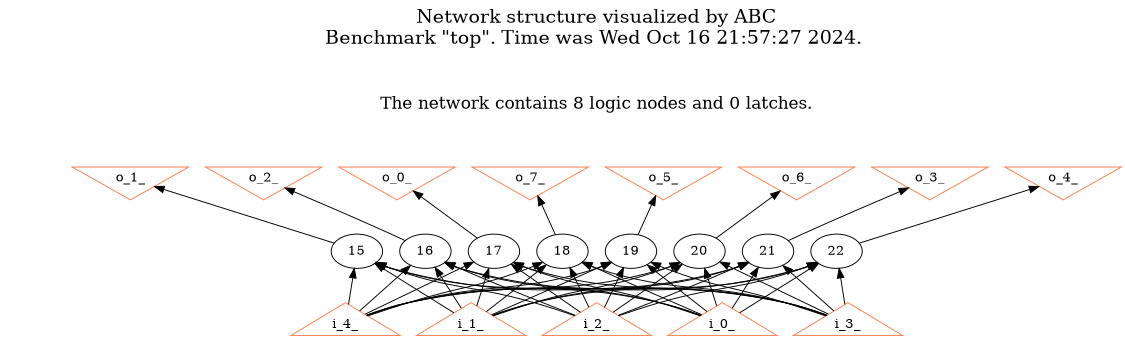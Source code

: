 # Network structure generated by ABC

digraph network {
size = "7.5,10";
center = true;
edge [dir = back];

{
  node [shape = plaintext];
  edge [style = invis];
  LevelTitle1 [label=""];
  LevelTitle2 [label=""];
  Level2 [label = ""];
  Level1 [label = ""];
  Level0 [label = ""];
  LevelTitle1 ->  LevelTitle2 ->  Level2 ->  Level1 ->  Level0;
}

{
  rank = same;
  LevelTitle1;
  title1 [shape=plaintext,
          fontsize=20,
          fontname = "Times-Roman",
          label="Network structure visualized by ABC\nBenchmark \"top\". Time was Wed Oct 16 21:57:27 2024. "
         ];
}

{
  rank = same;
  LevelTitle2;
  title2 [shape=plaintext,
          fontsize=18,
          fontname = "Times-Roman",
          label="The network contains 8 logic nodes and 0 latches.\n"
         ];
}

{
  rank = same;
  Level2;
  Node6 [label = "o_1_", shape = invtriangle, color = coral, fillcolor = coral];
  Node7 [label = "o_2_", shape = invtriangle, color = coral, fillcolor = coral];
  Node8 [label = "o_0_", shape = invtriangle, color = coral, fillcolor = coral];
  Node9 [label = "o_7_", shape = invtriangle, color = coral, fillcolor = coral];
  Node10 [label = "o_5_", shape = invtriangle, color = coral, fillcolor = coral];
  Node11 [label = "o_6_", shape = invtriangle, color = coral, fillcolor = coral];
  Node12 [label = "o_3_", shape = invtriangle, color = coral, fillcolor = coral];
  Node13 [label = "o_4_", shape = invtriangle, color = coral, fillcolor = coral];
}

{
  rank = same;
  Level1;
  Node15 [label = "15\n", shape = ellipse];
  Node16 [label = "16\n", shape = ellipse];
  Node17 [label = "17\n", shape = ellipse];
  Node18 [label = "18\n", shape = ellipse];
  Node19 [label = "19\n", shape = ellipse];
  Node20 [label = "20\n", shape = ellipse];
  Node21 [label = "21\n", shape = ellipse];
  Node22 [label = "22\n", shape = ellipse];
}

{
  rank = same;
  Level0;
  Node1 [label = "i_3_", shape = triangle, color = coral, fillcolor = coral];
  Node2 [label = "i_4_", shape = triangle, color = coral, fillcolor = coral];
  Node3 [label = "i_1_", shape = triangle, color = coral, fillcolor = coral];
  Node4 [label = "i_2_", shape = triangle, color = coral, fillcolor = coral];
  Node5 [label = "i_0_", shape = triangle, color = coral, fillcolor = coral];
}

title1 -> title2 [style = invis];
title2 -> Node6 [style = invis];
title2 -> Node7 [style = invis];
title2 -> Node8 [style = invis];
title2 -> Node9 [style = invis];
title2 -> Node10 [style = invis];
title2 -> Node11 [style = invis];
title2 -> Node12 [style = invis];
title2 -> Node13 [style = invis];
Node6 -> Node7 [style = invis];
Node7 -> Node8 [style = invis];
Node8 -> Node9 [style = invis];
Node9 -> Node10 [style = invis];
Node10 -> Node11 [style = invis];
Node11 -> Node12 [style = invis];
Node12 -> Node13 [style = invis];
Node6 -> Node15 [style = solid];
Node7 -> Node16 [style = solid];
Node8 -> Node17 [style = solid];
Node9 -> Node18 [style = solid];
Node10 -> Node19 [style = solid];
Node11 -> Node20 [style = solid];
Node12 -> Node21 [style = solid];
Node13 -> Node22 [style = solid];
Node15 -> Node1 [style = solid];
Node15 -> Node2 [style = solid];
Node15 -> Node3 [style = solid];
Node15 -> Node4 [style = solid];
Node15 -> Node5 [style = solid];
Node16 -> Node1 [style = solid];
Node16 -> Node2 [style = solid];
Node16 -> Node3 [style = solid];
Node16 -> Node4 [style = solid];
Node16 -> Node5 [style = solid];
Node17 -> Node1 [style = solid];
Node17 -> Node2 [style = solid];
Node17 -> Node3 [style = solid];
Node17 -> Node4 [style = solid];
Node17 -> Node5 [style = solid];
Node18 -> Node1 [style = solid];
Node18 -> Node2 [style = solid];
Node18 -> Node3 [style = solid];
Node18 -> Node4 [style = solid];
Node18 -> Node5 [style = solid];
Node19 -> Node1 [style = solid];
Node19 -> Node2 [style = solid];
Node19 -> Node3 [style = solid];
Node19 -> Node4 [style = solid];
Node19 -> Node5 [style = solid];
Node20 -> Node1 [style = solid];
Node20 -> Node2 [style = solid];
Node20 -> Node3 [style = solid];
Node20 -> Node4 [style = solid];
Node20 -> Node5 [style = solid];
Node21 -> Node1 [style = solid];
Node21 -> Node2 [style = solid];
Node21 -> Node3 [style = solid];
Node21 -> Node4 [style = solid];
Node21 -> Node5 [style = solid];
Node22 -> Node1 [style = solid];
Node22 -> Node2 [style = solid];
Node22 -> Node3 [style = solid];
Node22 -> Node4 [style = solid];
Node22 -> Node5 [style = solid];
}


